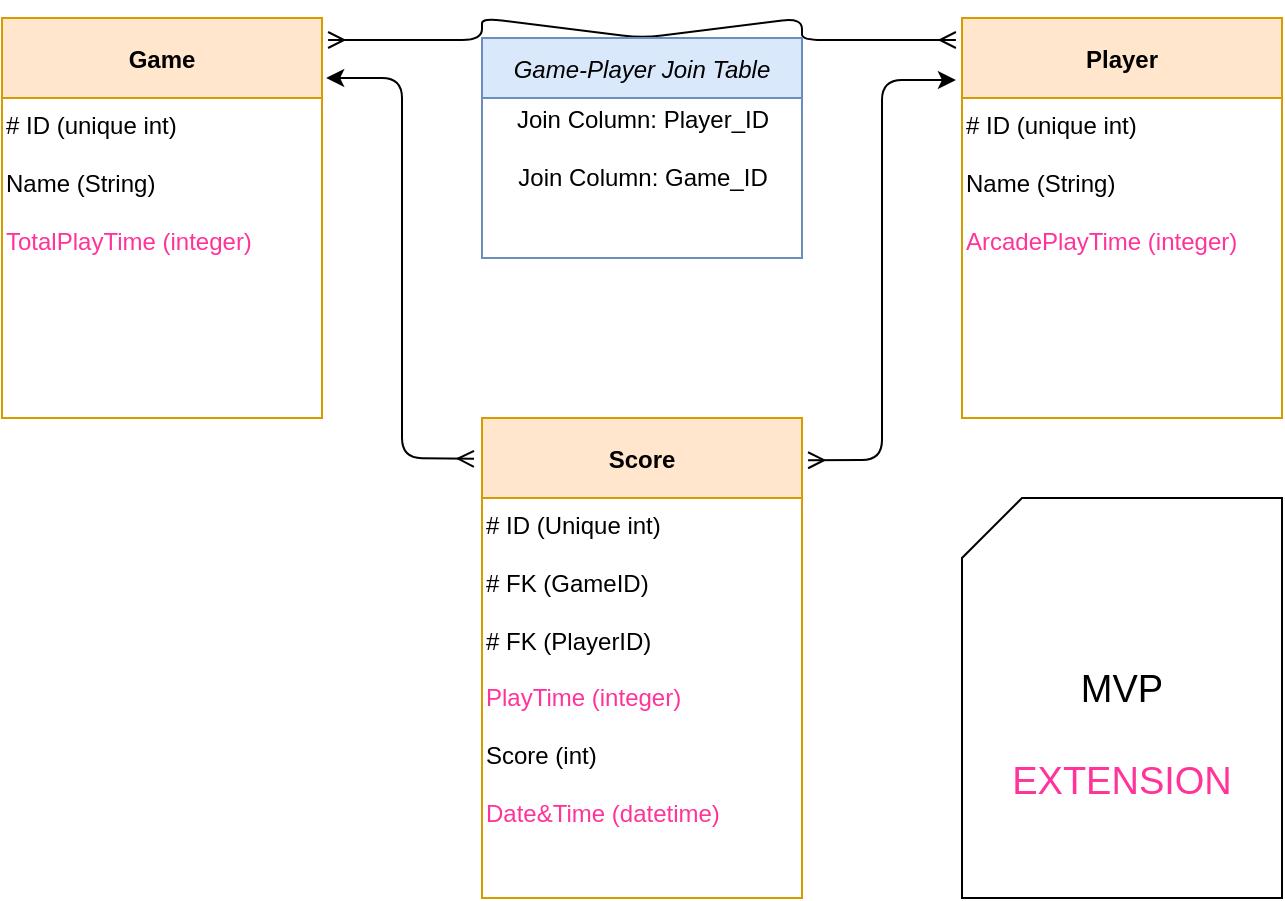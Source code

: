 <mxfile version="14.0.1" type="github">
  <diagram id="C5RBs43oDa-KdzZeNtuy" name="Page-1">
    <mxGraphModel dx="1426" dy="744" grid="1" gridSize="10" guides="1" tooltips="1" connect="1" arrows="1" fold="1" page="1" pageScale="1" pageWidth="827" pageHeight="1169" math="0" shadow="0">
      <root>
        <mxCell id="WIyWlLk6GJQsqaUBKTNV-0" />
        <mxCell id="WIyWlLk6GJQsqaUBKTNV-1" parent="WIyWlLk6GJQsqaUBKTNV-0" />
        <mxCell id="zkfFHV4jXpPFQw0GAbJ--0" value="Game" style="swimlane;fontStyle=1;align=center;verticalAlign=middle;childLayout=stackLayout;horizontal=1;startSize=40;horizontalStack=0;resizeParent=1;resizeLast=0;collapsible=1;marginBottom=0;rounded=0;shadow=0;strokeWidth=1;fillColor=#ffe6cc;strokeColor=#d79b00;" parent="WIyWlLk6GJQsqaUBKTNV-1" vertex="1">
          <mxGeometry x="80" y="40" width="160" height="200" as="geometry">
            <mxRectangle x="80" y="40" width="160" height="26" as="alternateBounds" />
          </mxGeometry>
        </mxCell>
        <mxCell id="mwgo78fbmI82Gh-1UB7O-1" value="&lt;div&gt;# ID (unique int)&lt;br&gt;&lt;/div&gt;&lt;div&gt;&lt;br&gt;&lt;/div&gt;&lt;div&gt;Name (String)&lt;/div&gt;&lt;div&gt;&lt;br&gt;&lt;/div&gt;&lt;div&gt;&lt;font color=&quot;#FF3399&quot;&gt;TotalPlayTime (integer)&lt;/font&gt;&lt;br&gt;&lt;/div&gt;&lt;div&gt;&lt;br&gt;&lt;/div&gt;&lt;div&gt;&lt;br&gt;&lt;/div&gt;" style="text;html=1;strokeColor=none;fillColor=none;align=left;verticalAlign=top;whiteSpace=wrap;rounded=0;" parent="zkfFHV4jXpPFQw0GAbJ--0" vertex="1">
          <mxGeometry y="40" width="160" height="160" as="geometry" />
        </mxCell>
        <mxCell id="zkfFHV4jXpPFQw0GAbJ--13" value="Score" style="swimlane;fontStyle=1;align=center;verticalAlign=middle;childLayout=stackLayout;horizontal=1;startSize=40;horizontalStack=0;resizeParent=1;resizeLast=0;collapsible=1;marginBottom=0;rounded=0;shadow=0;strokeWidth=1;fillColor=#ffe6cc;strokeColor=#d79b00;" parent="WIyWlLk6GJQsqaUBKTNV-1" vertex="1">
          <mxGeometry x="320" y="240" width="160" height="240" as="geometry">
            <mxRectangle x="340" y="380" width="170" height="26" as="alternateBounds" />
          </mxGeometry>
        </mxCell>
        <mxCell id="mwgo78fbmI82Gh-1UB7O-3" value="&lt;div&gt;# ID (Unique int)&lt;/div&gt;&lt;div&gt;&lt;br&gt;&lt;/div&gt;&lt;div&gt;# FK (GameID)&lt;br&gt;&lt;/div&gt;&lt;div&gt;&lt;br&gt;&lt;/div&gt;&lt;div&gt;# FK (PlayerID)&lt;/div&gt;&lt;div&gt;&lt;br&gt;&lt;/div&gt;&lt;div&gt;&lt;font color=&quot;#FF3399&quot;&gt;PlayTime (integer)&lt;/font&gt;&lt;br&gt;&lt;/div&gt;&lt;div&gt;&lt;br&gt;&lt;/div&gt;&lt;div&gt;Score (int)&lt;/div&gt;&lt;div&gt;&lt;br&gt;&lt;/div&gt;&lt;div&gt;&lt;font color=&quot;#FF3399&quot;&gt;Date&amp;amp;Time (datetime)&lt;/font&gt;&lt;br&gt;&lt;/div&gt;" style="text;html=1;strokeColor=none;fillColor=none;align=left;verticalAlign=top;whiteSpace=wrap;rounded=0;" parent="zkfFHV4jXpPFQw0GAbJ--13" vertex="1">
          <mxGeometry y="40" width="160" height="200" as="geometry" />
        </mxCell>
        <mxCell id="zkfFHV4jXpPFQw0GAbJ--17" value="Player" style="swimlane;fontStyle=1;align=center;verticalAlign=middle;childLayout=stackLayout;horizontal=1;startSize=40;horizontalStack=0;resizeParent=1;resizeLast=0;collapsible=1;marginBottom=0;rounded=0;shadow=0;strokeWidth=1;fillColor=#ffe6cc;strokeColor=#d79b00;" parent="WIyWlLk6GJQsqaUBKTNV-1" vertex="1">
          <mxGeometry x="560" y="40" width="160" height="200" as="geometry">
            <mxRectangle x="550" y="140" width="160" height="26" as="alternateBounds" />
          </mxGeometry>
        </mxCell>
        <mxCell id="mwgo78fbmI82Gh-1UB7O-0" value="&lt;div&gt;# ID (unique int)&lt;/div&gt;&lt;div&gt;&lt;br&gt;&lt;/div&gt;&lt;div&gt;Name (String)&lt;/div&gt;&lt;div&gt;&lt;br&gt;&lt;/div&gt;&lt;div&gt;&lt;font color=&quot;#FF3399&quot;&gt;ArcadePlayTime (integer)&lt;/font&gt;&lt;br&gt;&lt;/div&gt;" style="text;html=1;strokeColor=none;fillColor=none;align=left;verticalAlign=top;whiteSpace=wrap;rounded=0;" parent="zkfFHV4jXpPFQw0GAbJ--17" vertex="1">
          <mxGeometry y="40" width="160" height="160" as="geometry" />
        </mxCell>
        <mxCell id="mwgo78fbmI82Gh-1UB7O-5" value="" style="endArrow=ERmany;startArrow=classic;html=1;exitX=1.013;exitY=0.15;exitDx=0;exitDy=0;exitPerimeter=0;endFill=0;entryX=-0.025;entryY=0.085;entryDx=0;entryDy=0;entryPerimeter=0;" parent="WIyWlLk6GJQsqaUBKTNV-1" source="zkfFHV4jXpPFQw0GAbJ--0" target="zkfFHV4jXpPFQw0GAbJ--13" edge="1">
          <mxGeometry width="50" height="50" relative="1" as="geometry">
            <mxPoint x="310" y="300" as="sourcePoint" />
            <mxPoint x="310" y="377" as="targetPoint" />
            <Array as="points">
              <mxPoint x="280" y="70" />
              <mxPoint x="280" y="260" />
            </Array>
          </mxGeometry>
        </mxCell>
        <mxCell id="mwgo78fbmI82Gh-1UB7O-6" value="" style="endArrow=ERmany;startArrow=ERmany;html=1;exitX=1.019;exitY=0.055;exitDx=0;exitDy=0;exitPerimeter=0;entryX=-0.019;entryY=0.055;entryDx=0;entryDy=0;entryPerimeter=0;endFill=0;startFill=0;" parent="WIyWlLk6GJQsqaUBKTNV-1" source="zkfFHV4jXpPFQw0GAbJ--0" target="zkfFHV4jXpPFQw0GAbJ--17" edge="1">
          <mxGeometry width="50" height="50" relative="1" as="geometry">
            <mxPoint x="310" y="300" as="sourcePoint" />
            <mxPoint x="360" y="250" as="targetPoint" />
            <Array as="points">
              <mxPoint x="320" y="51" />
              <mxPoint x="320" y="40" />
              <mxPoint x="400" y="50" />
              <mxPoint x="480" y="40" />
              <mxPoint x="480" y="51" />
            </Array>
          </mxGeometry>
        </mxCell>
        <mxCell id="mwgo78fbmI82Gh-1UB7O-11" value="" style="endArrow=ERmany;startArrow=classic;html=1;exitX=-0.019;exitY=0.155;exitDx=0;exitDy=0;exitPerimeter=0;endFill=0;entryX=1.019;entryY=0.088;entryDx=0;entryDy=0;entryPerimeter=0;" parent="WIyWlLk6GJQsqaUBKTNV-1" source="zkfFHV4jXpPFQw0GAbJ--17" target="zkfFHV4jXpPFQw0GAbJ--13" edge="1">
          <mxGeometry width="50" height="50" relative="1" as="geometry">
            <mxPoint x="460.0" y="70" as="sourcePoint" />
            <mxPoint x="490" y="180" as="targetPoint" />
            <Array as="points">
              <mxPoint x="520" y="71" />
              <mxPoint x="520" y="261" />
            </Array>
          </mxGeometry>
        </mxCell>
        <mxCell id="xAks7eWazDkw8pQM7S38-0" value="Game-Player Join Table" style="swimlane;fontStyle=2;align=center;verticalAlign=middle;childLayout=stackLayout;horizontal=1;startSize=30;horizontalStack=0;resizeParent=1;resizeLast=0;collapsible=1;marginBottom=0;rounded=0;shadow=0;strokeWidth=1;fillColor=#dae8fc;strokeColor=#6c8ebf;" parent="WIyWlLk6GJQsqaUBKTNV-1" vertex="1">
          <mxGeometry x="320" y="50" width="160" height="110" as="geometry">
            <mxRectangle x="80" y="40" width="160" height="26" as="alternateBounds" />
          </mxGeometry>
        </mxCell>
        <mxCell id="xAks7eWazDkw8pQM7S38-2" value="&lt;div&gt;Join Column: Player_ID&lt;/div&gt;&lt;div&gt;&lt;br&gt;&lt;/div&gt;&lt;div&gt;Join Column: Game_ID&lt;br&gt;&lt;/div&gt;" style="text;html=1;align=center;verticalAlign=middle;resizable=0;points=[];autosize=1;" parent="xAks7eWazDkw8pQM7S38-0" vertex="1">
          <mxGeometry y="30" width="160" height="50" as="geometry" />
        </mxCell>
        <mxCell id="xAks7eWazDkw8pQM7S38-4" value="&lt;div align=&quot;center&quot;&gt;&lt;br&gt;&lt;/div&gt;&lt;div style=&quot;font-size: 19px&quot; align=&quot;center&quot;&gt;&lt;font style=&quot;font-size: 19px&quot;&gt;&lt;br&gt;&lt;/font&gt;&lt;/div&gt;&lt;div style=&quot;font-size: 19px&quot; align=&quot;center&quot;&gt;&lt;font style=&quot;font-size: 19px&quot;&gt;MVP&lt;/font&gt;&lt;/div&gt;&lt;div style=&quot;font-size: 19px&quot; align=&quot;center&quot;&gt;&lt;font style=&quot;font-size: 19px&quot;&gt;&lt;br&gt;&lt;/font&gt;&lt;/div&gt;&lt;div style=&quot;font-size: 19px&quot; align=&quot;center&quot;&gt;&lt;font style=&quot;font-size: 19px&quot; color=&quot;#FF3399&quot;&gt;EXTENSION&lt;/font&gt;&lt;font style=&quot;font-size: 19px&quot;&gt;&lt;br&gt;&lt;/font&gt;&lt;/div&gt;" style="shape=card;whiteSpace=wrap;html=1;align=center;" parent="WIyWlLk6GJQsqaUBKTNV-1" vertex="1">
          <mxGeometry x="560" y="280" width="160" height="200" as="geometry" />
        </mxCell>
      </root>
    </mxGraphModel>
  </diagram>
</mxfile>
